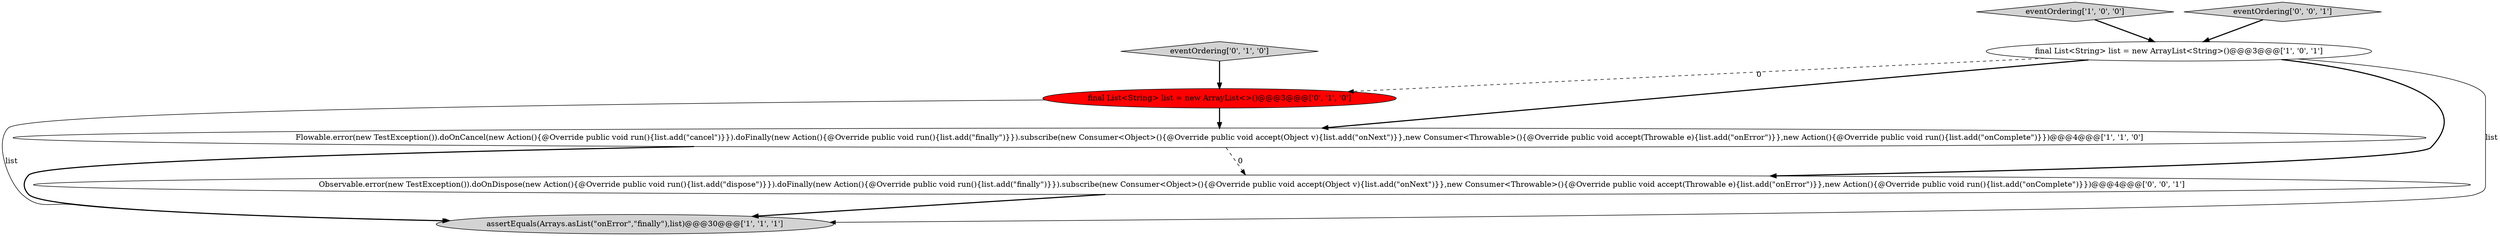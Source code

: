 digraph {
4 [style = filled, label = "eventOrdering['0', '1', '0']", fillcolor = lightgray, shape = diamond image = "AAA0AAABBB2BBB"];
1 [style = filled, label = "assertEquals(Arrays.asList(\"onError\",\"finally\"),list)@@@30@@@['1', '1', '1']", fillcolor = lightgray, shape = ellipse image = "AAA0AAABBB1BBB"];
2 [style = filled, label = "eventOrdering['1', '0', '0']", fillcolor = lightgray, shape = diamond image = "AAA0AAABBB1BBB"];
6 [style = filled, label = "eventOrdering['0', '0', '1']", fillcolor = lightgray, shape = diamond image = "AAA0AAABBB3BBB"];
0 [style = filled, label = "Flowable.error(new TestException()).doOnCancel(new Action(){@Override public void run(){list.add(\"cancel\")}}).doFinally(new Action(){@Override public void run(){list.add(\"finally\")}}).subscribe(new Consumer<Object>(){@Override public void accept(Object v){list.add(\"onNext\")}},new Consumer<Throwable>(){@Override public void accept(Throwable e){list.add(\"onError\")}},new Action(){@Override public void run(){list.add(\"onComplete\")}})@@@4@@@['1', '1', '0']", fillcolor = white, shape = ellipse image = "AAA0AAABBB1BBB"];
3 [style = filled, label = "final List<String> list = new ArrayList<String>()@@@3@@@['1', '0', '1']", fillcolor = white, shape = ellipse image = "AAA0AAABBB1BBB"];
5 [style = filled, label = "final List<String> list = new ArrayList<>()@@@3@@@['0', '1', '0']", fillcolor = red, shape = ellipse image = "AAA1AAABBB2BBB"];
7 [style = filled, label = "Observable.error(new TestException()).doOnDispose(new Action(){@Override public void run(){list.add(\"dispose\")}}).doFinally(new Action(){@Override public void run(){list.add(\"finally\")}}).subscribe(new Consumer<Object>(){@Override public void accept(Object v){list.add(\"onNext\")}},new Consumer<Throwable>(){@Override public void accept(Throwable e){list.add(\"onError\")}},new Action(){@Override public void run(){list.add(\"onComplete\")}})@@@4@@@['0', '0', '1']", fillcolor = white, shape = ellipse image = "AAA0AAABBB3BBB"];
3->5 [style = dashed, label="0"];
6->3 [style = bold, label=""];
5->1 [style = solid, label="list"];
7->1 [style = bold, label=""];
3->1 [style = solid, label="list"];
5->0 [style = bold, label=""];
3->7 [style = bold, label=""];
0->7 [style = dashed, label="0"];
4->5 [style = bold, label=""];
0->1 [style = bold, label=""];
3->0 [style = bold, label=""];
2->3 [style = bold, label=""];
}
